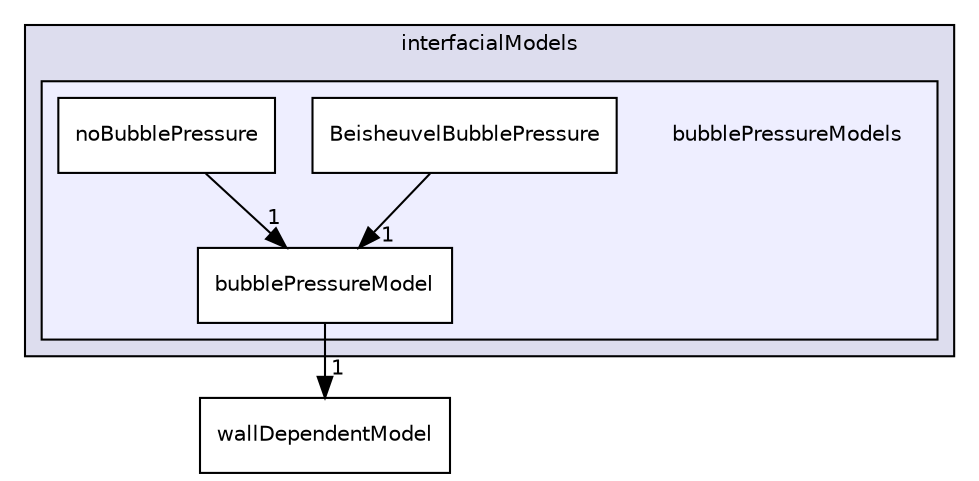 digraph "bubblePressureModels" {
  bgcolor=transparent;
  compound=true
  node [ fontsize="10", fontname="Helvetica"];
  edge [ labelfontsize="10", labelfontname="Helvetica"];
  subgraph clusterdir_a67881d67603c1140e6c8a3150cfe24f {
    graph [ bgcolor="#ddddee", pencolor="black", label="interfacialModels" fontname="Helvetica", fontsize="10", URL="dir_a67881d67603c1140e6c8a3150cfe24f.html"]
  subgraph clusterdir_1f08bf1264399e680198cb2f3f243c84 {
    graph [ bgcolor="#eeeeff", pencolor="black", label="" URL="dir_1f08bf1264399e680198cb2f3f243c84.html"];
    dir_1f08bf1264399e680198cb2f3f243c84 [shape=plaintext label="bubblePressureModels"];
    dir_a68a237ebfe72dc017c4c402bdd34e43 [shape=box label="BeisheuvelBubblePressure" color="black" fillcolor="white" style="filled" URL="dir_a68a237ebfe72dc017c4c402bdd34e43.html"];
    dir_8a328d27856c0a84e5669897ef0729dd [shape=box label="bubblePressureModel" color="black" fillcolor="white" style="filled" URL="dir_8a328d27856c0a84e5669897ef0729dd.html"];
    dir_004ac5a7837b1aeeabdec578ccba1645 [shape=box label="noBubblePressure" color="black" fillcolor="white" style="filled" URL="dir_004ac5a7837b1aeeabdec578ccba1645.html"];
  }
  }
  dir_c87ebd68b8c9cebbee78253a22e7f57c [shape=box label="wallDependentModel" URL="dir_c87ebd68b8c9cebbee78253a22e7f57c.html"];
  dir_004ac5a7837b1aeeabdec578ccba1645->dir_8a328d27856c0a84e5669897ef0729dd [headlabel="1", labeldistance=1.5 headhref="dir_000158_000034.html"];
  dir_a68a237ebfe72dc017c4c402bdd34e43->dir_8a328d27856c0a84e5669897ef0729dd [headlabel="1", labeldistance=1.5 headhref="dir_000023_000034.html"];
  dir_8a328d27856c0a84e5669897ef0729dd->dir_c87ebd68b8c9cebbee78253a22e7f57c [headlabel="1", labeldistance=1.5 headhref="dir_000034_000212.html"];
}

